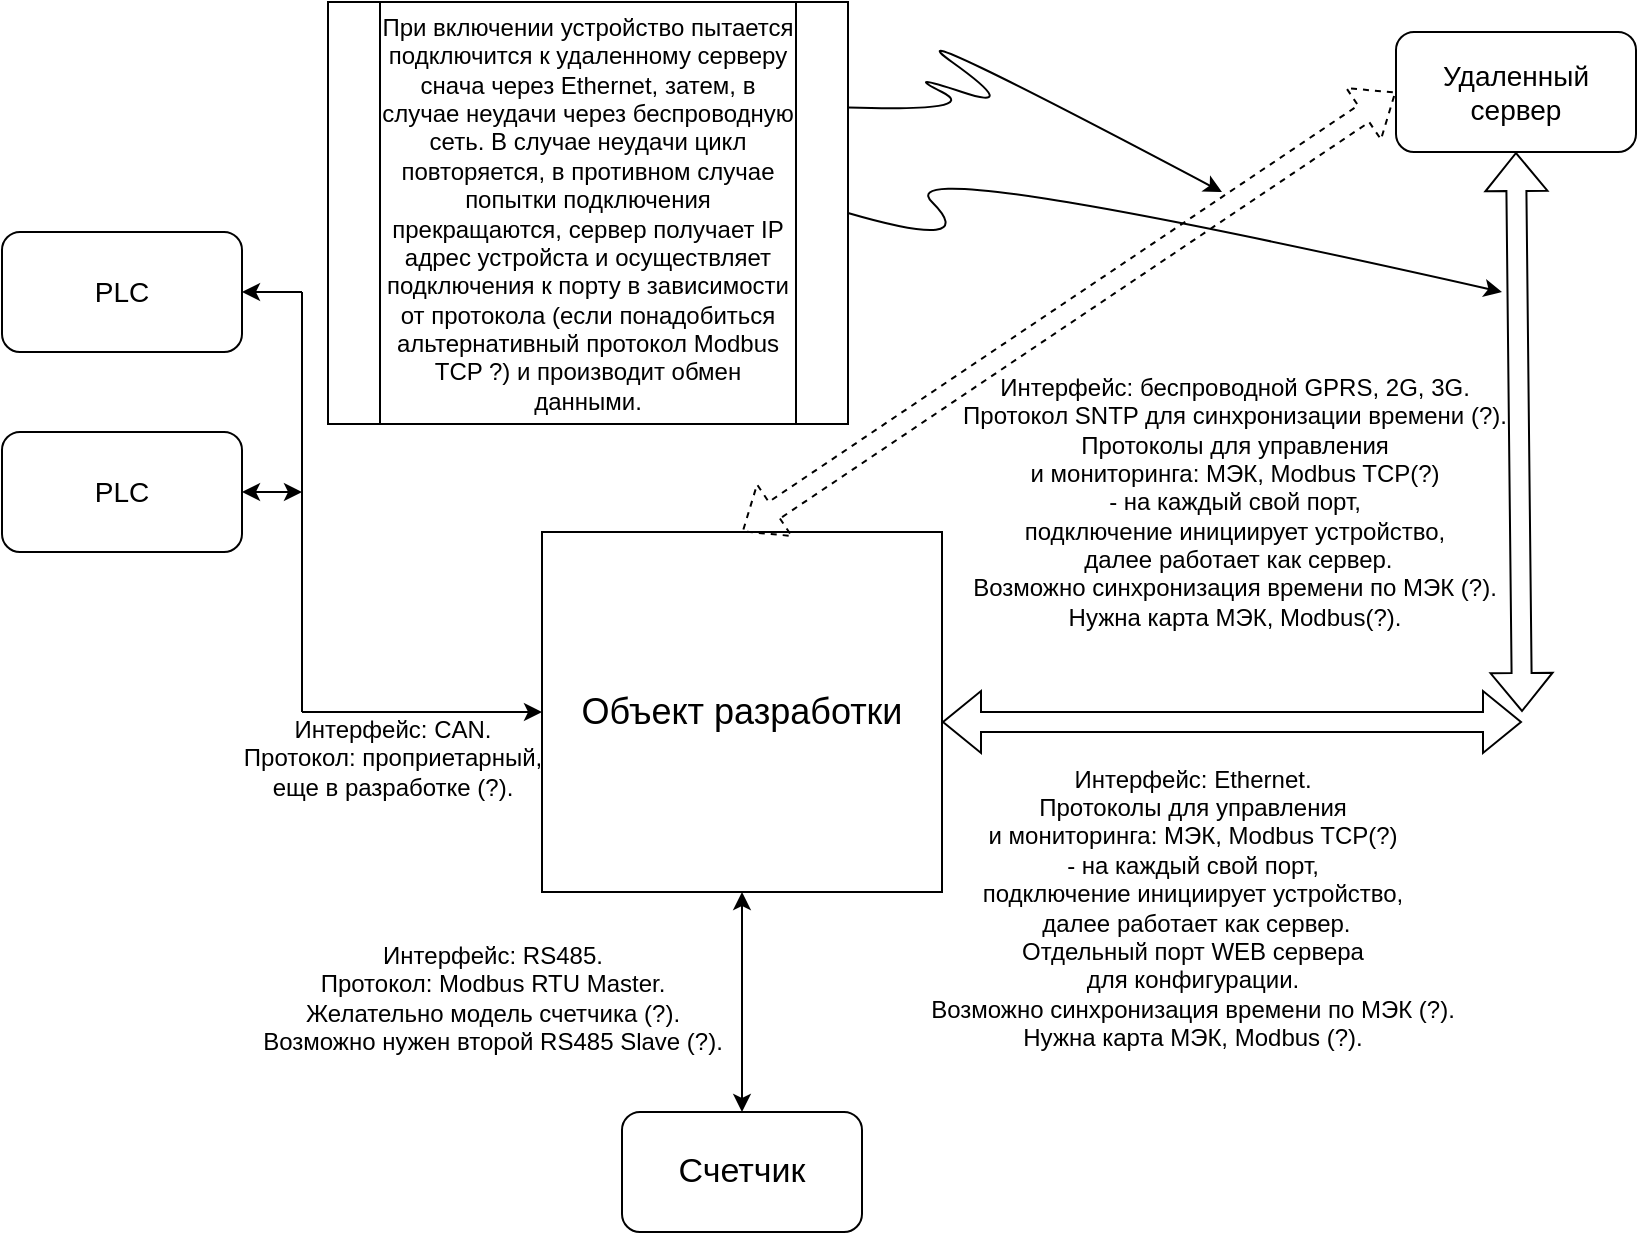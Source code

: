 <mxfile version="23.1.2" type="github">
  <diagram id="C5RBs43oDa-KdzZeNtuy" name="Page-1">
    <mxGraphModel dx="1050" dy="565" grid="1" gridSize="10" guides="1" tooltips="1" connect="1" arrows="1" fold="1" page="1" pageScale="1" pageWidth="827" pageHeight="1169" math="0" shadow="0">
      <root>
        <mxCell id="WIyWlLk6GJQsqaUBKTNV-0" />
        <mxCell id="WIyWlLk6GJQsqaUBKTNV-1" parent="WIyWlLk6GJQsqaUBKTNV-0" />
        <mxCell id="9cuQumWch8jRT-vDF75O-0" value="&lt;font style=&quot;font-size: 18px;&quot;&gt;Объект разработки&lt;/font&gt;" style="rounded=0;whiteSpace=wrap;html=1;" parent="WIyWlLk6GJQsqaUBKTNV-1" vertex="1">
          <mxGeometry x="280" y="270" width="200" height="180" as="geometry" />
        </mxCell>
        <mxCell id="9cuQumWch8jRT-vDF75O-1" value="&lt;font style=&quot;font-size: 14px;&quot;&gt;PLC&lt;/font&gt;" style="rounded=1;whiteSpace=wrap;html=1;" parent="WIyWlLk6GJQsqaUBKTNV-1" vertex="1">
          <mxGeometry x="10" y="220" width="120" height="60" as="geometry" />
        </mxCell>
        <mxCell id="9cuQumWch8jRT-vDF75O-2" value="&lt;font style=&quot;font-size: 14px;&quot;&gt;PLC&lt;/font&gt;" style="rounded=1;whiteSpace=wrap;html=1;" parent="WIyWlLk6GJQsqaUBKTNV-1" vertex="1">
          <mxGeometry x="10" y="120" width="120" height="60" as="geometry" />
        </mxCell>
        <mxCell id="9cuQumWch8jRT-vDF75O-3" value="" style="endArrow=classic;html=1;rounded=0;entryX=0;entryY=0.5;entryDx=0;entryDy=0;endFill=1;" parent="WIyWlLk6GJQsqaUBKTNV-1" target="9cuQumWch8jRT-vDF75O-0" edge="1">
          <mxGeometry width="50" height="50" relative="1" as="geometry">
            <mxPoint x="160" y="360" as="sourcePoint" />
            <mxPoint x="400" y="240" as="targetPoint" />
          </mxGeometry>
        </mxCell>
        <mxCell id="9cuQumWch8jRT-vDF75O-4" value="" style="endArrow=none;html=1;rounded=0;" parent="WIyWlLk6GJQsqaUBKTNV-1" edge="1">
          <mxGeometry width="50" height="50" relative="1" as="geometry">
            <mxPoint x="160" y="360" as="sourcePoint" />
            <mxPoint x="160" y="150" as="targetPoint" />
          </mxGeometry>
        </mxCell>
        <mxCell id="9cuQumWch8jRT-vDF75O-5" value="" style="endArrow=classic;html=1;rounded=0;entryX=1;entryY=0.5;entryDx=0;entryDy=0;endFill=1;" parent="WIyWlLk6GJQsqaUBKTNV-1" target="9cuQumWch8jRT-vDF75O-2" edge="1">
          <mxGeometry width="50" height="50" relative="1" as="geometry">
            <mxPoint x="160" y="150" as="sourcePoint" />
            <mxPoint x="400" y="240" as="targetPoint" />
          </mxGeometry>
        </mxCell>
        <mxCell id="9cuQumWch8jRT-vDF75O-6" value="" style="endArrow=classic;html=1;rounded=0;exitX=1;exitY=0.5;exitDx=0;exitDy=0;endFill=1;startArrow=classic;startFill=1;" parent="WIyWlLk6GJQsqaUBKTNV-1" source="9cuQumWch8jRT-vDF75O-1" edge="1">
          <mxGeometry width="50" height="50" relative="1" as="geometry">
            <mxPoint x="350" y="290" as="sourcePoint" />
            <mxPoint x="160" y="250" as="targetPoint" />
          </mxGeometry>
        </mxCell>
        <mxCell id="9cuQumWch8jRT-vDF75O-7" value="Интерфейс: CAN.&lt;br&gt;Протокол: проприетарный,&lt;br&gt;еще в разработке (?)." style="text;html=1;align=center;verticalAlign=middle;resizable=0;points=[];autosize=1;strokeColor=none;fillColor=none;" parent="WIyWlLk6GJQsqaUBKTNV-1" vertex="1">
          <mxGeometry x="120" y="353" width="170" height="60" as="geometry" />
        </mxCell>
        <mxCell id="9cuQumWch8jRT-vDF75O-8" value="&lt;font style=&quot;font-size: 17px;&quot;&gt;Счетчик&lt;/font&gt;" style="rounded=1;whiteSpace=wrap;html=1;" parent="WIyWlLk6GJQsqaUBKTNV-1" vertex="1">
          <mxGeometry x="320" y="560" width="120" height="60" as="geometry" />
        </mxCell>
        <mxCell id="9cuQumWch8jRT-vDF75O-10" value="" style="endArrow=classic;html=1;rounded=0;exitX=0.5;exitY=0;exitDx=0;exitDy=0;entryX=0.5;entryY=1;entryDx=0;entryDy=0;startArrow=classic;startFill=1;endFill=1;" parent="WIyWlLk6GJQsqaUBKTNV-1" source="9cuQumWch8jRT-vDF75O-8" target="9cuQumWch8jRT-vDF75O-0" edge="1">
          <mxGeometry width="50" height="50" relative="1" as="geometry">
            <mxPoint x="350" y="390" as="sourcePoint" />
            <mxPoint x="400" y="340" as="targetPoint" />
          </mxGeometry>
        </mxCell>
        <mxCell id="9cuQumWch8jRT-vDF75O-11" value="Интерфейс: RS485.&lt;br&gt;Протокол: Modbus RTU Master.&lt;br&gt;Желательно модель счетчика (?).&lt;br&gt;Возможно нужен второй RS485 Slave (?)." style="text;html=1;align=center;verticalAlign=middle;resizable=0;points=[];autosize=1;strokeColor=none;fillColor=none;" parent="WIyWlLk6GJQsqaUBKTNV-1" vertex="1">
          <mxGeometry x="130" y="468" width="250" height="70" as="geometry" />
        </mxCell>
        <mxCell id="9cuQumWch8jRT-vDF75O-12" value="" style="shape=flexArrow;endArrow=classic;html=1;rounded=0;startArrow=block;" parent="WIyWlLk6GJQsqaUBKTNV-1" edge="1">
          <mxGeometry width="50" height="50" relative="1" as="geometry">
            <mxPoint x="480" y="365" as="sourcePoint" />
            <mxPoint x="770" y="365" as="targetPoint" />
          </mxGeometry>
        </mxCell>
        <mxCell id="9cuQumWch8jRT-vDF75O-13" value="Интерфейс: Ethernet.&lt;br&gt;Протоколы для управления &lt;br&gt;и мониторинга: МЭК, Modbus TCP(?) &lt;br&gt;- на каждый свой порт, &lt;br&gt;подключение инициирует устройство,&lt;br&gt;&amp;nbsp;далее работает как сервер.&lt;br&gt;Отдельный порт WEB сервера&lt;br&gt;для конфигурации.&lt;br&gt;Возможно синхронизация времени по МЭК (?).&lt;br&gt;Нужна карта МЭК, Modbus (?)." style="text;html=1;align=center;verticalAlign=middle;resizable=0;points=[];autosize=1;strokeColor=none;fillColor=none;" parent="WIyWlLk6GJQsqaUBKTNV-1" vertex="1">
          <mxGeometry x="460" y="378" width="290" height="160" as="geometry" />
        </mxCell>
        <mxCell id="9cuQumWch8jRT-vDF75O-14" value="" style="shape=flexArrow;endArrow=classic;html=1;rounded=0;exitX=0.5;exitY=0;exitDx=0;exitDy=0;startArrow=block;dashed=1;entryX=0;entryY=0.5;entryDx=0;entryDy=0;" parent="WIyWlLk6GJQsqaUBKTNV-1" source="9cuQumWch8jRT-vDF75O-0" edge="1" target="-Tgwf3j5x3v7XqXq8PWF-0">
          <mxGeometry width="50" height="50" relative="1" as="geometry">
            <mxPoint x="350" y="340" as="sourcePoint" />
            <mxPoint x="520" y="140" as="targetPoint" />
          </mxGeometry>
        </mxCell>
        <mxCell id="9cuQumWch8jRT-vDF75O-16" value="Интерфейс: беспроводной GPRS, 2G, 3G.&lt;br&gt;Протокол SNTP для синхронизации времени (?).&lt;br&gt;Протоколы для управления&lt;br style=&quot;border-color: var(--border-color);&quot;&gt;и мониторинга: МЭК, Modbus TCP(?)&lt;br style=&quot;border-color: var(--border-color);&quot;&gt;- на каждый свой порт,&lt;br style=&quot;border-color: var(--border-color);&quot;&gt;подключение инициирует устройство,&lt;br style=&quot;border-color: var(--border-color);&quot;&gt;&amp;nbsp;далее работает как сервер.&lt;br&gt;Возможно синхронизация времени по МЭК (?).&lt;br&gt;Нужна карта МЭК, Modbus(?)." style="text;html=1;align=center;verticalAlign=middle;resizable=0;points=[];autosize=1;strokeColor=none;fillColor=none;" parent="WIyWlLk6GJQsqaUBKTNV-1" vertex="1">
          <mxGeometry x="476" y="185" width="300" height="140" as="geometry" />
        </mxCell>
        <mxCell id="-Tgwf3j5x3v7XqXq8PWF-0" value="&lt;font style=&quot;font-size: 14px;&quot;&gt;Удаленный сервер&lt;/font&gt;" style="rounded=1;whiteSpace=wrap;html=1;" vertex="1" parent="WIyWlLk6GJQsqaUBKTNV-1">
          <mxGeometry x="707" y="20" width="120" height="60" as="geometry" />
        </mxCell>
        <mxCell id="-Tgwf3j5x3v7XqXq8PWF-1" value="" style="shape=flexArrow;endArrow=classic;html=1;rounded=0;startArrow=block;exitX=0.5;exitY=1;exitDx=0;exitDy=0;" edge="1" parent="WIyWlLk6GJQsqaUBKTNV-1" source="-Tgwf3j5x3v7XqXq8PWF-0">
          <mxGeometry width="50" height="50" relative="1" as="geometry">
            <mxPoint x="660" y="240" as="sourcePoint" />
            <mxPoint x="770" y="360" as="targetPoint" />
          </mxGeometry>
        </mxCell>
        <mxCell id="-Tgwf3j5x3v7XqXq8PWF-2" value="При включении устройство пытается подключится к удаленному серверу снача через Ethernet, затем, в случае неудачи через беспроводную сеть. В случае неудачи цикл повторяется, в противном случае попытки подключения прекращаются, сервер получает IP адрес устройста и осуществляет подключения к порту в зависимости от протокола (если понадобиться альтернативный протокол Modbus TCP ?) и производит обмен данными." style="shape=process;whiteSpace=wrap;html=1;backgroundOutline=1;" vertex="1" parent="WIyWlLk6GJQsqaUBKTNV-1">
          <mxGeometry x="173" y="5" width="260" height="211" as="geometry" />
        </mxCell>
        <mxCell id="-Tgwf3j5x3v7XqXq8PWF-5" value="" style="curved=1;endArrow=classic;html=1;rounded=0;exitX=1;exitY=0.25;exitDx=0;exitDy=0;" edge="1" parent="WIyWlLk6GJQsqaUBKTNV-1" source="-Tgwf3j5x3v7XqXq8PWF-2">
          <mxGeometry width="50" height="50" relative="1" as="geometry">
            <mxPoint x="450" y="60" as="sourcePoint" />
            <mxPoint x="620" y="100" as="targetPoint" />
            <Array as="points">
              <mxPoint x="500" y="60" />
              <mxPoint x="460" y="40" />
              <mxPoint x="520" y="60" />
              <mxPoint x="450" y="10" />
            </Array>
          </mxGeometry>
        </mxCell>
        <mxCell id="-Tgwf3j5x3v7XqXq8PWF-6" value="" style="curved=1;endArrow=classic;html=1;rounded=0;exitX=1;exitY=0.5;exitDx=0;exitDy=0;" edge="1" parent="WIyWlLk6GJQsqaUBKTNV-1" source="-Tgwf3j5x3v7XqXq8PWF-2">
          <mxGeometry width="50" height="50" relative="1" as="geometry">
            <mxPoint x="450" y="130" as="sourcePoint" />
            <mxPoint x="760" y="150" as="targetPoint" />
            <Array as="points">
              <mxPoint x="500" y="130" />
              <mxPoint x="450" y="80" />
            </Array>
          </mxGeometry>
        </mxCell>
      </root>
    </mxGraphModel>
  </diagram>
</mxfile>
